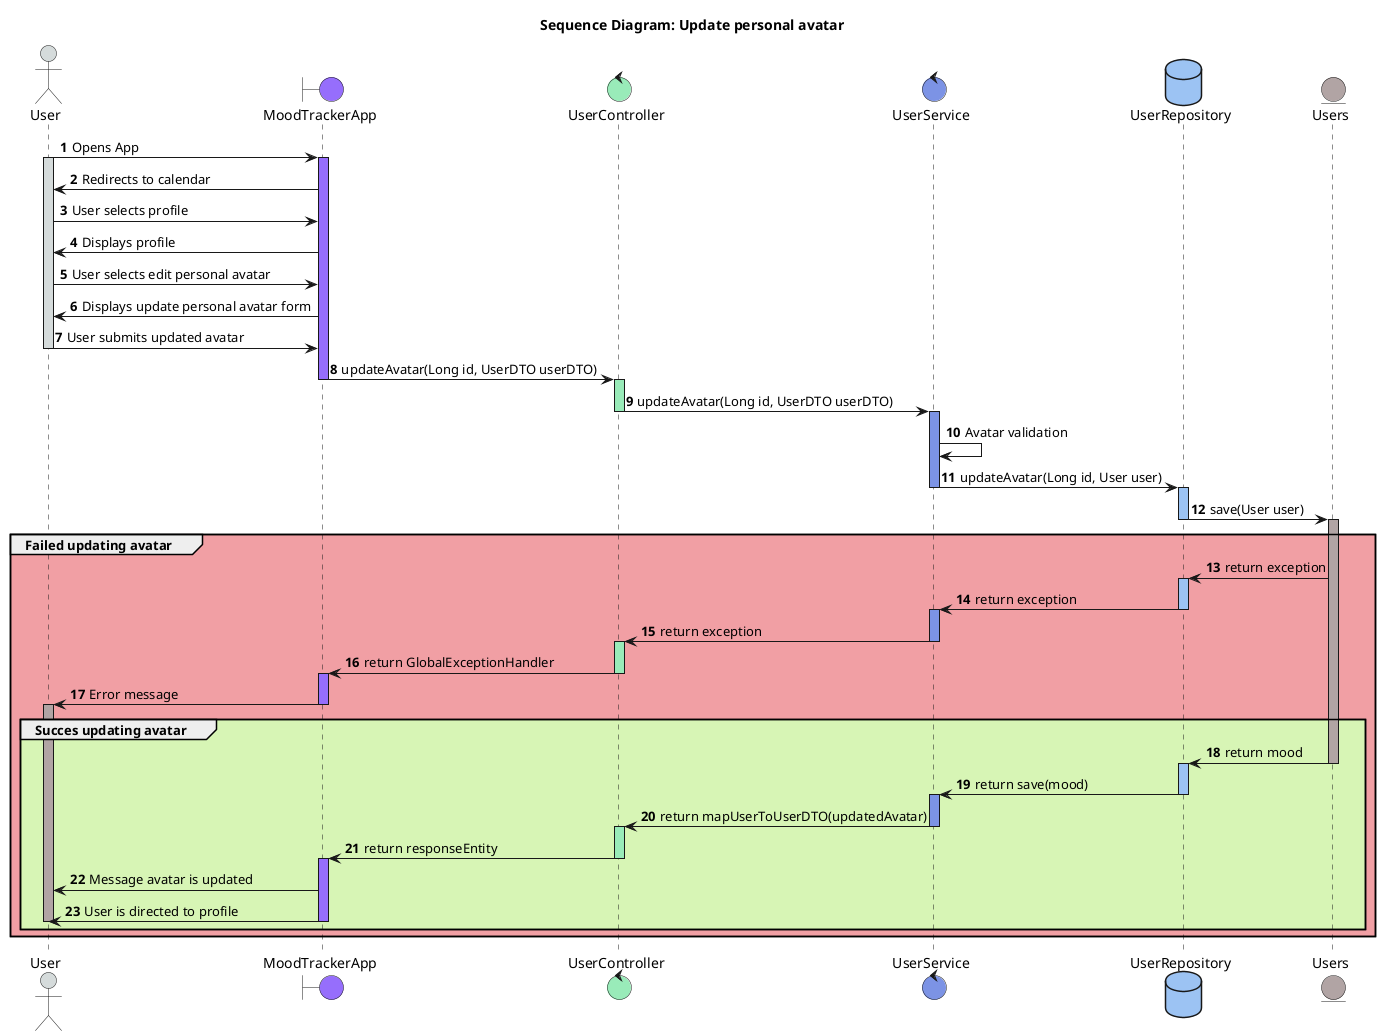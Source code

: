 @startuml
title Sequence Diagram: Update personal avatar

actor User #D5DBDB
boundary MoodTrackerApp #966efc
control UserController #99ebb9
control UserService #7c93e5
database UserRepository #9cc3f3
entity Users #B1A4A4

!$color_success = '#d7f5b5'
!$color_failure = '#f19fa4'

participant User
participant MoodTrackerApp
participant UserController
participant UserService
participant UserRepository
participant Users

autonumber

User -> MoodTrackerApp: Opens App
activate User #D5DBDB
activate MoodTrackerApp #966efc
MoodTrackerApp -> User: Redirects to calendar
User -> MoodTrackerApp: User selects profile
MoodTrackerApp -> User: Displays profile
User -> MoodTrackerApp: User selects edit personal avatar
MoodTrackerApp -> User: Displays update personal avatar form

User -> MoodTrackerApp: User submits updated avatar
deactivate User


MoodTrackerApp -> UserController: updateAvatar(Long id, UserDTO userDTO)
deactivate MoodTrackerApp
activate UserController #99ebb9

UserController -> UserService: updateAvatar(Long id, UserDTO userDTO)
deactivate UserController
activate UserService #7c93e5

UserService -> UserService: Avatar validation

UserService -> UserRepository: updateAvatar(Long id, User user)
deactivate UserService
activate UserRepository #9cc3f3

UserRepository -> Users: save(User user)
deactivate UserRepository
activate Users #B1A4A4

group $color_failure Failed updating avatar

    Users -> UserRepository: return exception
    activate UserRepository #9cc3f3

    UserRepository -> UserService: return exception
    deactivate UserRepository
    activate UserService #7c93e5

    UserService -> UserController: return exception
    deactivate UserService
    activate UserController #99ebb9

    UserController -> MoodTrackerApp: return GlobalExceptionHandler
    deactivate UserController
    activate MoodTrackerApp #966efc

    MoodTrackerApp -> User: Error message
    deactivate MoodTrackerApp
    activate User #B1A4A4

    group $color_success Succes updating avatar

        Users -> UserRepository: return mood
        deactivate Users
        activate UserRepository #9cc3f3

        UserRepository -> UserService: return save(mood)
        deactivate UserRepository
        activate UserService #7c93e5

        UserService -> UserController: return mapUserToUserDTO(updatedAvatar)
        deactivate UserService
        activate UserController #99ebb9

        UserController -> MoodTrackerApp: return responseEntity
        deactivate UserController
        activate MoodTrackerApp #966efc

        MoodTrackerApp -> User: Message avatar is updated
        MoodTrackerApp -> User: User is directed to profile
        deactivate MoodTrackerApp
        deactivate User
    end
end

@enduml